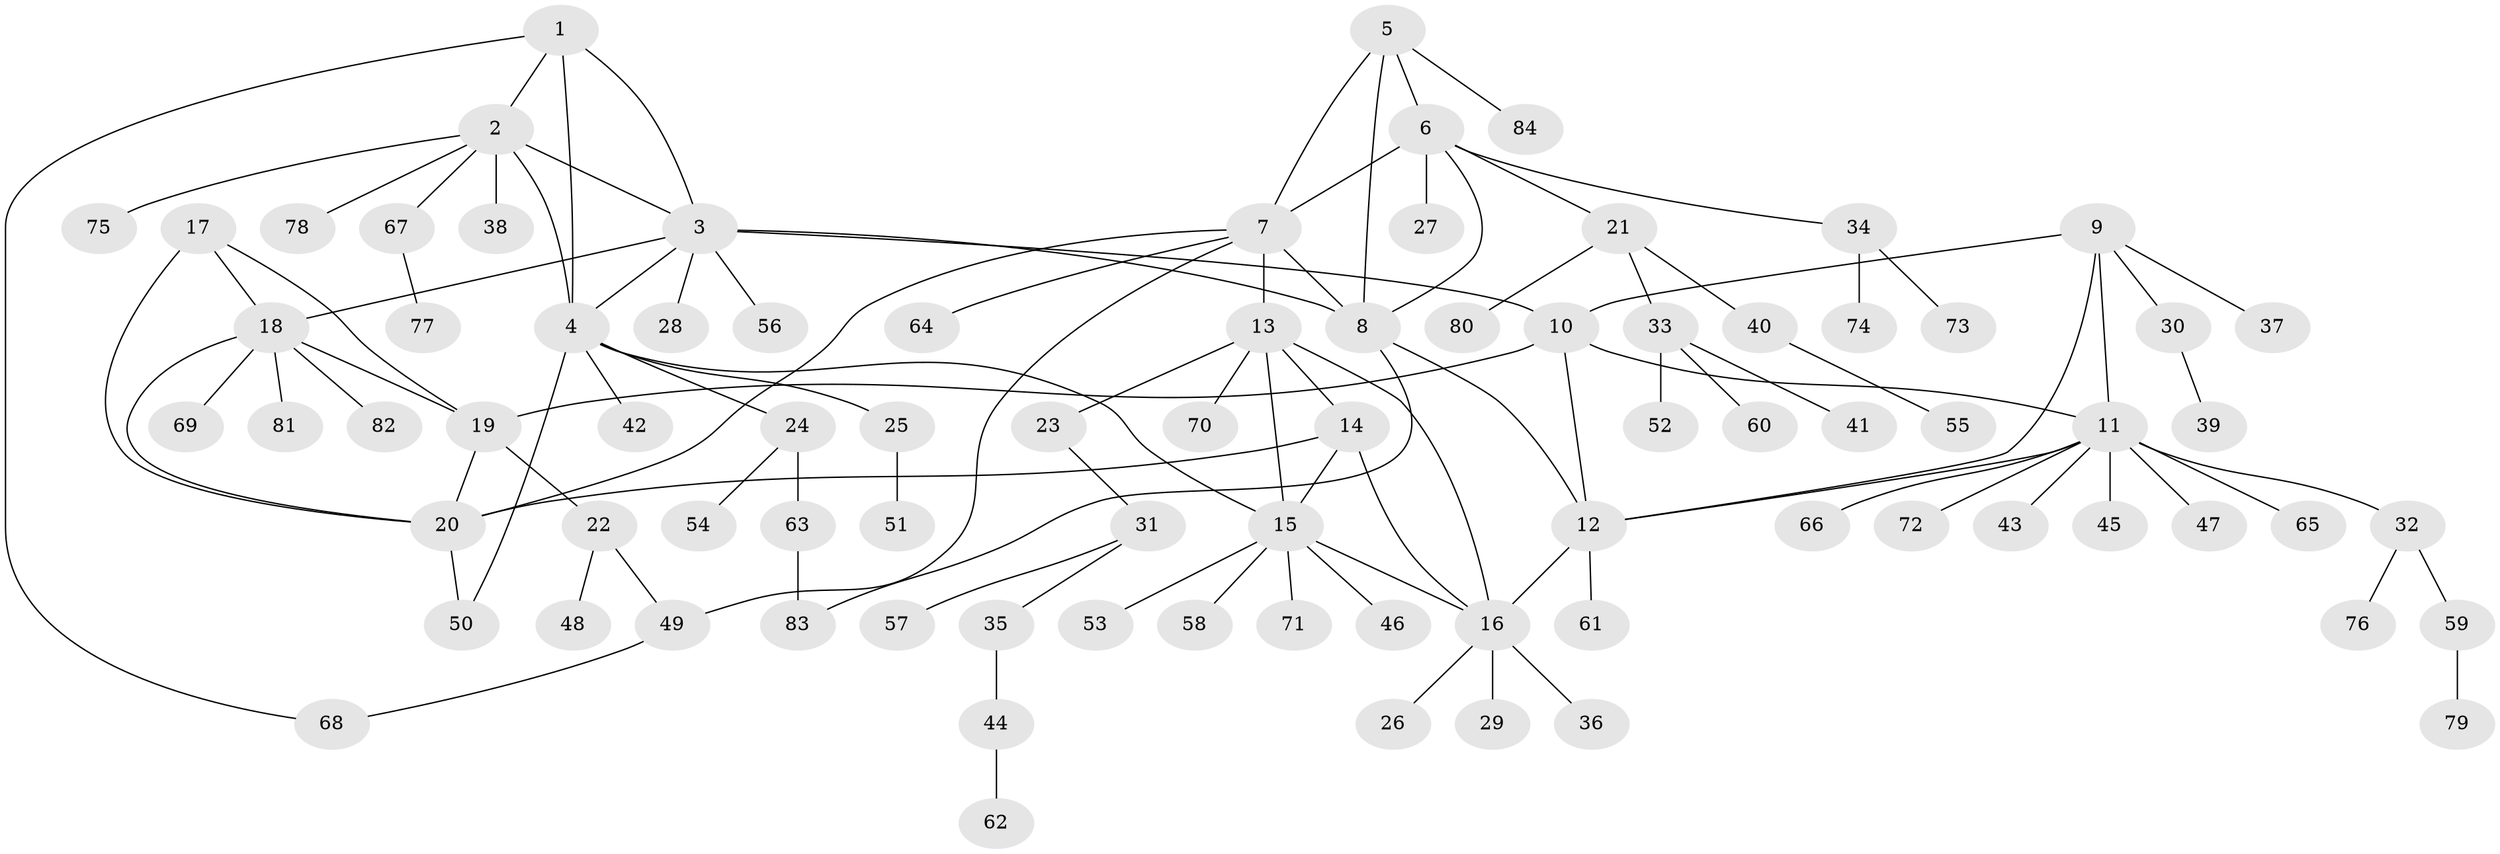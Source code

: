 // Generated by graph-tools (version 1.1) at 2025/15/03/09/25 04:15:52]
// undirected, 84 vertices, 108 edges
graph export_dot {
graph [start="1"]
  node [color=gray90,style=filled];
  1;
  2;
  3;
  4;
  5;
  6;
  7;
  8;
  9;
  10;
  11;
  12;
  13;
  14;
  15;
  16;
  17;
  18;
  19;
  20;
  21;
  22;
  23;
  24;
  25;
  26;
  27;
  28;
  29;
  30;
  31;
  32;
  33;
  34;
  35;
  36;
  37;
  38;
  39;
  40;
  41;
  42;
  43;
  44;
  45;
  46;
  47;
  48;
  49;
  50;
  51;
  52;
  53;
  54;
  55;
  56;
  57;
  58;
  59;
  60;
  61;
  62;
  63;
  64;
  65;
  66;
  67;
  68;
  69;
  70;
  71;
  72;
  73;
  74;
  75;
  76;
  77;
  78;
  79;
  80;
  81;
  82;
  83;
  84;
  1 -- 2;
  1 -- 3;
  1 -- 4;
  1 -- 68;
  2 -- 3;
  2 -- 4;
  2 -- 38;
  2 -- 67;
  2 -- 75;
  2 -- 78;
  3 -- 4;
  3 -- 8;
  3 -- 10;
  3 -- 18;
  3 -- 28;
  3 -- 56;
  4 -- 15;
  4 -- 24;
  4 -- 25;
  4 -- 42;
  4 -- 50;
  5 -- 6;
  5 -- 7;
  5 -- 8;
  5 -- 84;
  6 -- 7;
  6 -- 8;
  6 -- 21;
  6 -- 27;
  6 -- 34;
  7 -- 8;
  7 -- 13;
  7 -- 20;
  7 -- 49;
  7 -- 64;
  8 -- 12;
  8 -- 83;
  9 -- 10;
  9 -- 11;
  9 -- 12;
  9 -- 30;
  9 -- 37;
  10 -- 11;
  10 -- 12;
  10 -- 19;
  11 -- 12;
  11 -- 32;
  11 -- 43;
  11 -- 45;
  11 -- 47;
  11 -- 65;
  11 -- 66;
  11 -- 72;
  12 -- 16;
  12 -- 61;
  13 -- 14;
  13 -- 15;
  13 -- 16;
  13 -- 23;
  13 -- 70;
  14 -- 15;
  14 -- 16;
  14 -- 20;
  15 -- 16;
  15 -- 46;
  15 -- 53;
  15 -- 58;
  15 -- 71;
  16 -- 26;
  16 -- 29;
  16 -- 36;
  17 -- 18;
  17 -- 19;
  17 -- 20;
  18 -- 19;
  18 -- 20;
  18 -- 69;
  18 -- 81;
  18 -- 82;
  19 -- 20;
  19 -- 22;
  20 -- 50;
  21 -- 33;
  21 -- 40;
  21 -- 80;
  22 -- 48;
  22 -- 49;
  23 -- 31;
  24 -- 54;
  24 -- 63;
  25 -- 51;
  30 -- 39;
  31 -- 35;
  31 -- 57;
  32 -- 59;
  32 -- 76;
  33 -- 41;
  33 -- 52;
  33 -- 60;
  34 -- 73;
  34 -- 74;
  35 -- 44;
  40 -- 55;
  44 -- 62;
  49 -- 68;
  59 -- 79;
  63 -- 83;
  67 -- 77;
}
